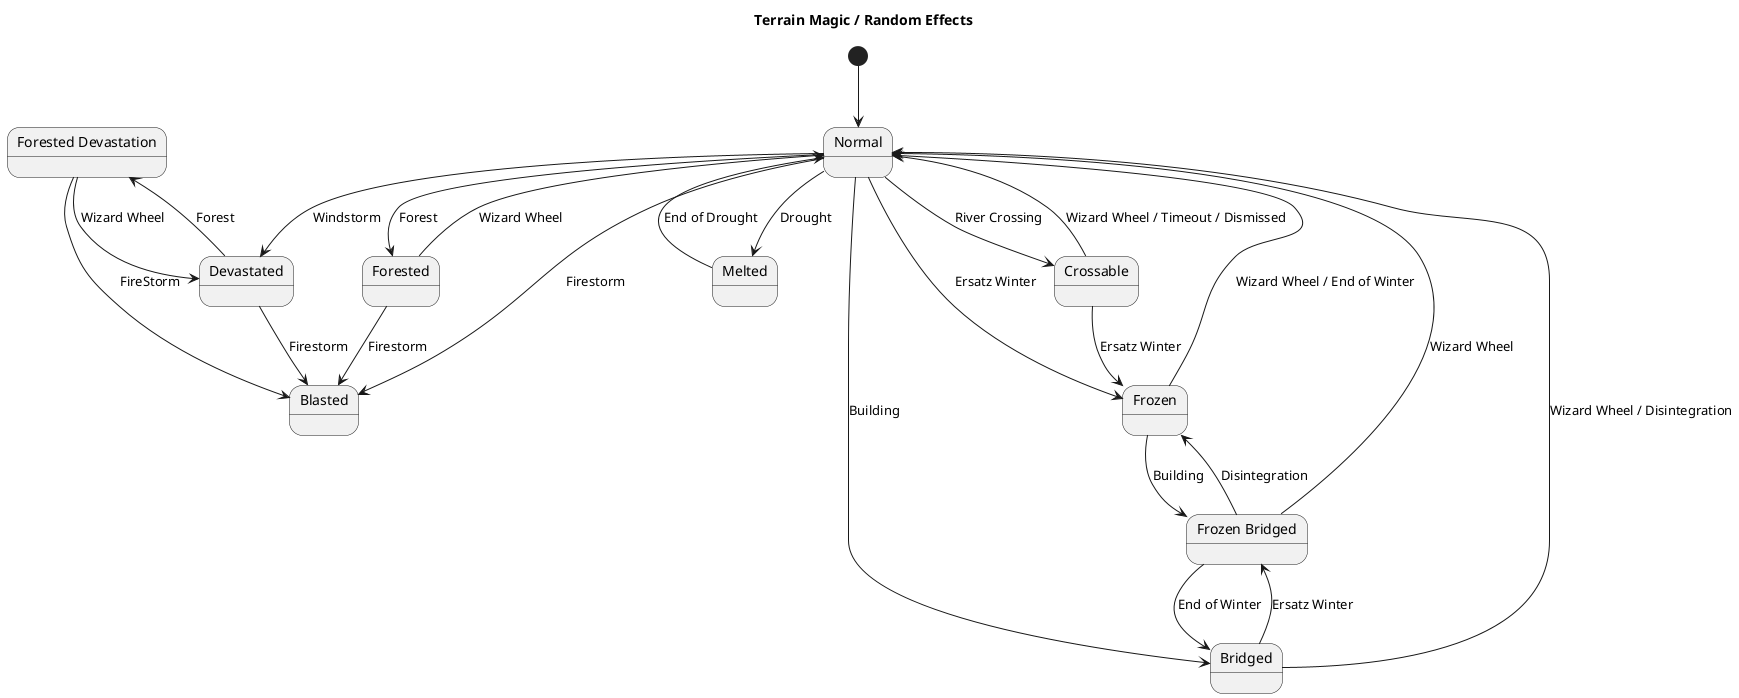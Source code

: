 @startuml
title Terrain Magic / Random Effects

state "Forested Devastation" as ForestedDevastation
state "Frozen Bridged" as FrozenBridged
[*] --> Normal
Normal --> Frozen : Ersatz Winter
Normal --> Devastated : Windstorm
Normal --> Forested : Forest
Normal --> Melted : Drought
Normal --> Blasted : Firestorm
Normal --> Bridged : Building
Normal --> Crossable : River Crossing

Devastated --> ForestedDevastation : Forest
ForestedDevastation --> Devastated : Wizard Wheel
ForestedDevastation --> Blasted : FireStorm
Devastated --> Blasted : Firestorm

Forested --> Blasted : Firestorm
Forested --> Normal : Wizard Wheel

Frozen --> FrozenBridged : Building
Frozen --> Normal : Wizard Wheel / End of Winter

Bridged --> FrozenBridged : Ersatz Winter
Bridged --> Normal : Wizard Wheel / Disintegration 
Crossable --> Normal : Wizard Wheel / Timeout / Dismissed
Crossable --> Frozen : Ersatz Winter

FrozenBridged --> Bridged : End of Winter
FrozenBridged --> Frozen : Disintegration
FrozenBridged --> Normal : Wizard Wheel

Melted --> Normal : End of Drought

@enduml